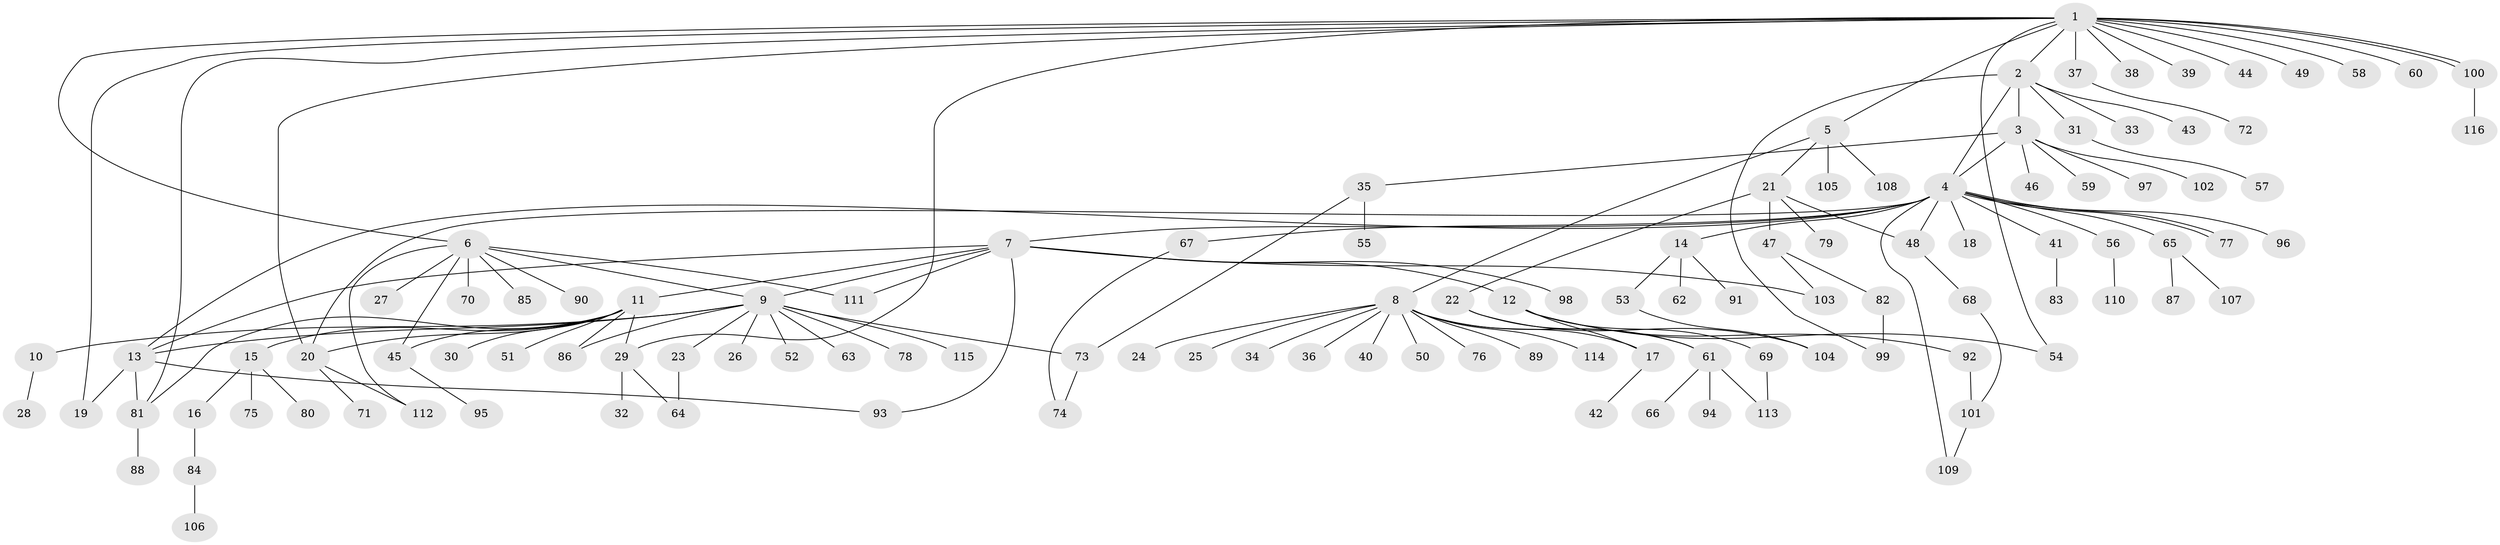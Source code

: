 // coarse degree distribution, {11: 0.04938271604938271, 4: 0.024691358024691357, 1: 0.6790123456790124, 7: 0.012345679012345678, 2: 0.1728395061728395, 3: 0.024691358024691357, 9: 0.012345679012345678, 21: 0.012345679012345678, 10: 0.012345679012345678}
// Generated by graph-tools (version 1.1) at 2025/51/03/04/25 21:51:18]
// undirected, 116 vertices, 145 edges
graph export_dot {
graph [start="1"]
  node [color=gray90,style=filled];
  1;
  2;
  3;
  4;
  5;
  6;
  7;
  8;
  9;
  10;
  11;
  12;
  13;
  14;
  15;
  16;
  17;
  18;
  19;
  20;
  21;
  22;
  23;
  24;
  25;
  26;
  27;
  28;
  29;
  30;
  31;
  32;
  33;
  34;
  35;
  36;
  37;
  38;
  39;
  40;
  41;
  42;
  43;
  44;
  45;
  46;
  47;
  48;
  49;
  50;
  51;
  52;
  53;
  54;
  55;
  56;
  57;
  58;
  59;
  60;
  61;
  62;
  63;
  64;
  65;
  66;
  67;
  68;
  69;
  70;
  71;
  72;
  73;
  74;
  75;
  76;
  77;
  78;
  79;
  80;
  81;
  82;
  83;
  84;
  85;
  86;
  87;
  88;
  89;
  90;
  91;
  92;
  93;
  94;
  95;
  96;
  97;
  98;
  99;
  100;
  101;
  102;
  103;
  104;
  105;
  106;
  107;
  108;
  109;
  110;
  111;
  112;
  113;
  114;
  115;
  116;
  1 -- 2;
  1 -- 5;
  1 -- 6;
  1 -- 19;
  1 -- 20;
  1 -- 29;
  1 -- 37;
  1 -- 38;
  1 -- 39;
  1 -- 44;
  1 -- 49;
  1 -- 54;
  1 -- 58;
  1 -- 60;
  1 -- 81;
  1 -- 100;
  1 -- 100;
  2 -- 3;
  2 -- 4;
  2 -- 31;
  2 -- 33;
  2 -- 43;
  2 -- 99;
  3 -- 4;
  3 -- 35;
  3 -- 46;
  3 -- 59;
  3 -- 97;
  3 -- 102;
  4 -- 7;
  4 -- 13;
  4 -- 14;
  4 -- 18;
  4 -- 20;
  4 -- 41;
  4 -- 48;
  4 -- 56;
  4 -- 65;
  4 -- 67;
  4 -- 77;
  4 -- 77;
  4 -- 96;
  4 -- 109;
  5 -- 8;
  5 -- 21;
  5 -- 105;
  5 -- 108;
  6 -- 9;
  6 -- 27;
  6 -- 45;
  6 -- 70;
  6 -- 85;
  6 -- 90;
  6 -- 111;
  6 -- 112;
  7 -- 9;
  7 -- 11;
  7 -- 12;
  7 -- 13;
  7 -- 93;
  7 -- 98;
  7 -- 103;
  7 -- 111;
  8 -- 17;
  8 -- 24;
  8 -- 25;
  8 -- 34;
  8 -- 36;
  8 -- 40;
  8 -- 50;
  8 -- 61;
  8 -- 76;
  8 -- 89;
  8 -- 114;
  9 -- 10;
  9 -- 13;
  9 -- 23;
  9 -- 26;
  9 -- 52;
  9 -- 63;
  9 -- 73;
  9 -- 78;
  9 -- 86;
  9 -- 115;
  10 -- 28;
  11 -- 15;
  11 -- 20;
  11 -- 29;
  11 -- 30;
  11 -- 45;
  11 -- 51;
  11 -- 81;
  11 -- 86;
  12 -- 17;
  12 -- 54;
  12 -- 69;
  12 -- 92;
  13 -- 19;
  13 -- 81;
  13 -- 93;
  14 -- 53;
  14 -- 62;
  14 -- 91;
  15 -- 16;
  15 -- 75;
  15 -- 80;
  16 -- 84;
  17 -- 42;
  20 -- 71;
  20 -- 112;
  21 -- 22;
  21 -- 47;
  21 -- 48;
  21 -- 79;
  22 -- 61;
  22 -- 104;
  23 -- 64;
  29 -- 32;
  29 -- 64;
  31 -- 57;
  35 -- 55;
  35 -- 73;
  37 -- 72;
  41 -- 83;
  45 -- 95;
  47 -- 82;
  47 -- 103;
  48 -- 68;
  53 -- 104;
  56 -- 110;
  61 -- 66;
  61 -- 94;
  61 -- 113;
  65 -- 87;
  65 -- 107;
  67 -- 74;
  68 -- 101;
  69 -- 113;
  73 -- 74;
  81 -- 88;
  82 -- 99;
  84 -- 106;
  92 -- 101;
  100 -- 116;
  101 -- 109;
}
